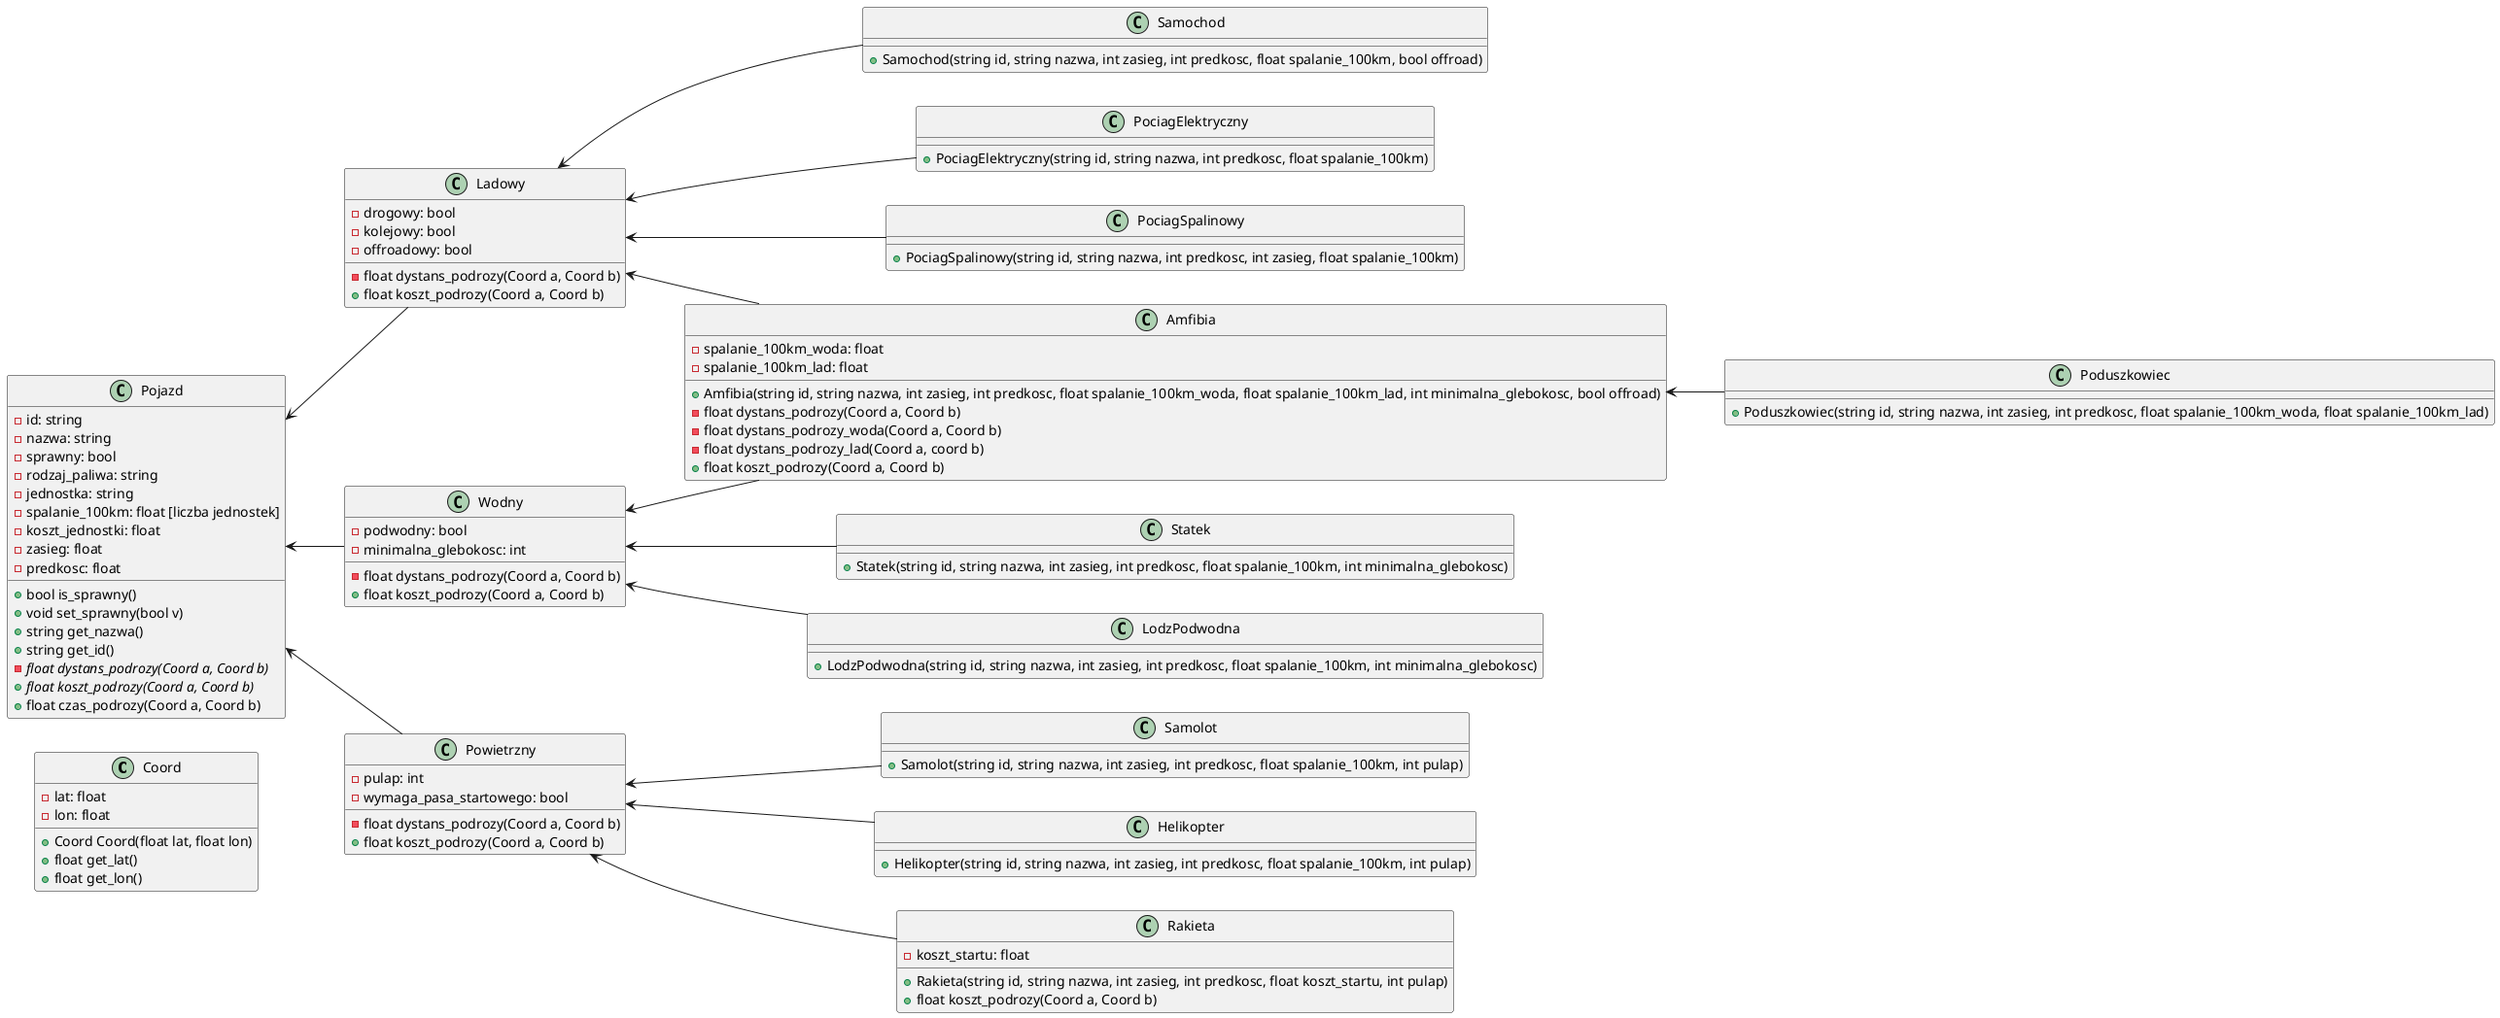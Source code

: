 @startuml pojazdy

left to right direction

class Coord {
  -lat: float
  -lon: float 

  +Coord Coord(float lat, float lon)
  +float get_lat()
  +float get_lon()
}

class Pojazd {
  -id: string
  -nazwa: string
  -sprawny: bool
  -rodzaj_paliwa: string
  -jednostka: string
  -spalanie_100km: float [liczba jednostek]
  -koszt_jednostki: float 
  -zasieg: float
  -predkosc: float
  
  +bool is_sprawny()
  +void set_sprawny(bool v)
  +string get_nazwa()
  +string get_id()
  -float {abstract} dystans_podrozy(Coord a, Coord b)
  +float {abstract} koszt_podrozy(Coord a, Coord b)
  +float czas_podrozy(Coord a, Coord b)
}

class Ladowy {
  -drogowy: bool 
  -kolejowy: bool 
  -offroadowy: bool

  -float dystans_podrozy(Coord a, Coord b)
  +float koszt_podrozy(Coord a, Coord b)
}

class Wodny {
  -podwodny: bool
  -minimalna_glebokosc: int 

  -float dystans_podrozy(Coord a, Coord b)
  +float koszt_podrozy(Coord a, Coord b)
}

class Powietrzny {
  -pulap: int 
  -wymaga_pasa_startowego: bool 

  -float dystans_podrozy(Coord a, Coord b)
  +float koszt_podrozy(Coord a, Coord b)
}

Pojazd <-- Ladowy
Pojazd <-- Wodny
Pojazd <-- Powietrzny

class Statek {
  +Statek(string id, string nazwa, int zasieg, int predkosc, float spalanie_100km, int minimalna_glebokosc)
}

class LodzPodwodna {
  +LodzPodwodna(string id, string nazwa, int zasieg, int predkosc, float spalanie_100km, int minimalna_glebokosc)
}

Wodny <-- Statek
Wodny <-- LodzPodwodna

class Amfibia {
 -spalanie_100km_woda: float
 -spalanie_100km_lad: float
 +Amfibia(string id, string nazwa, int zasieg, int predkosc, float spalanie_100km_woda, float spalanie_100km_lad, int minimalna_glebokosc, bool offroad)
 -float dystans_podrozy(Coord a, Coord b)
 -float dystans_podrozy_woda(Coord a, Coord b)
 -float dystans_podrozy_lad(Coord a, coord b)
 +float koszt_podrozy(Coord a, Coord b)
}

class Poduszkowiec {
 +Poduszkowiec(string id, string nazwa, int zasieg, int predkosc, float spalanie_100km_woda, float spalanie_100km_lad)
}


Wodny <-- Amfibia
Ladowy <-- Amfibia

Amfibia <-- Poduszkowiec

class Samochod {
  +Samochod(string id, string nazwa, int zasieg, int predkosc, float spalanie_100km, bool offroad)
}

class PociagElektryczny {
  +PociagElektryczny(string id, string nazwa, int predkosc, float spalanie_100km)
}

class PociagSpalinowy {
  +PociagSpalinowy(string id, string nazwa, int predkosc, int zasieg, float spalanie_100km)
}

Ladowy <-- Samochod
Ladowy <-- PociagElektryczny 
Ladowy <-- PociagSpalinowy

class Samolot {
  +Samolot(string id, string nazwa, int zasieg, int predkosc, float spalanie_100km, int pulap)
}

class Helikopter {
  +Helikopter(string id, string nazwa, int zasieg, int predkosc, float spalanie_100km, int pulap)
}

class Rakieta {
  -koszt_startu: float
  +Rakieta(string id, string nazwa, int zasieg, int predkosc, float koszt_startu, int pulap)
  +float koszt_podrozy(Coord a, Coord b)
}

Powietrzny <-- Samolot
Powietrzny <-- Helikopter
Powietrzny <-- Rakieta

@enduml 
